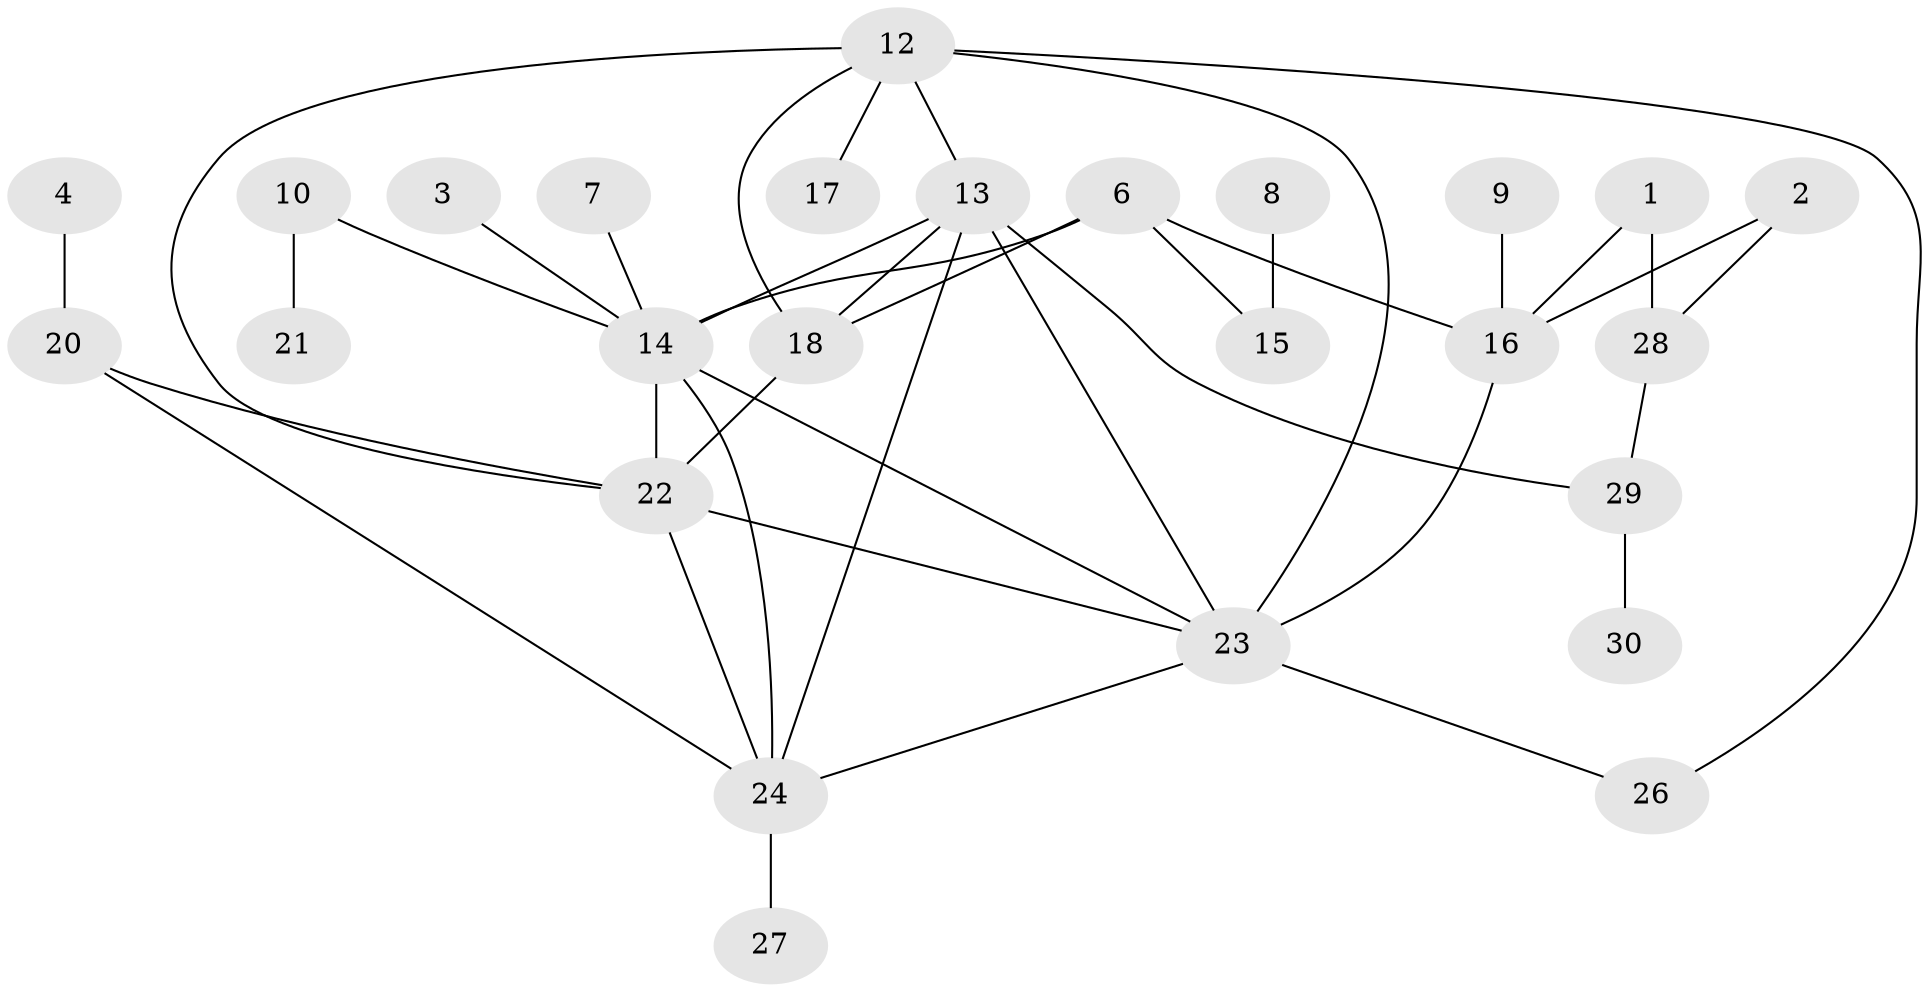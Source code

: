 // original degree distribution, {4: 0.140625, 2: 0.25, 3: 0.1875, 1: 0.265625, 5: 0.046875, 7: 0.03125, 0: 0.0625, 6: 0.015625}
// Generated by graph-tools (version 1.1) at 2025/00/03/09/25 03:00:44]
// undirected, 26 vertices, 40 edges
graph export_dot {
graph [start="1"]
  node [color=gray90,style=filled];
  1;
  2;
  3;
  4;
  6;
  7;
  8;
  9;
  10;
  12;
  13;
  14;
  15;
  16;
  17;
  18;
  20;
  21;
  22;
  23;
  24;
  26;
  27;
  28;
  29;
  30;
  1 -- 16 [weight=1.0];
  1 -- 28 [weight=1.0];
  2 -- 16 [weight=1.0];
  2 -- 28 [weight=1.0];
  3 -- 14 [weight=1.0];
  4 -- 20 [weight=1.0];
  6 -- 14 [weight=1.0];
  6 -- 15 [weight=1.0];
  6 -- 16 [weight=1.0];
  6 -- 18 [weight=1.0];
  7 -- 14 [weight=1.0];
  8 -- 15 [weight=1.0];
  9 -- 16 [weight=1.0];
  10 -- 14 [weight=1.0];
  10 -- 21 [weight=1.0];
  12 -- 13 [weight=1.0];
  12 -- 17 [weight=1.0];
  12 -- 18 [weight=1.0];
  12 -- 22 [weight=1.0];
  12 -- 23 [weight=1.0];
  12 -- 26 [weight=1.0];
  13 -- 14 [weight=1.0];
  13 -- 18 [weight=1.0];
  13 -- 23 [weight=1.0];
  13 -- 24 [weight=1.0];
  13 -- 29 [weight=1.0];
  14 -- 22 [weight=1.0];
  14 -- 23 [weight=1.0];
  14 -- 24 [weight=1.0];
  16 -- 23 [weight=2.0];
  18 -- 22 [weight=1.0];
  20 -- 22 [weight=1.0];
  20 -- 24 [weight=1.0];
  22 -- 23 [weight=1.0];
  22 -- 24 [weight=1.0];
  23 -- 24 [weight=1.0];
  23 -- 26 [weight=1.0];
  24 -- 27 [weight=2.0];
  28 -- 29 [weight=1.0];
  29 -- 30 [weight=2.0];
}
